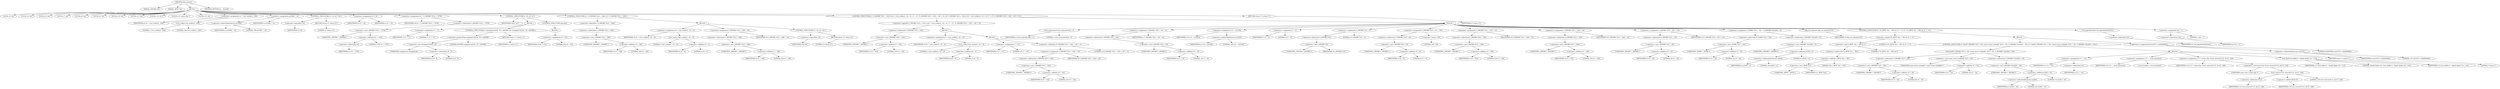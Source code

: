 digraph tftp_connect {  
"1000112" [label = "(METHOD,tftp_connect)" ]
"1000113" [label = "(PARAM,_DWORD *a1)" ]
"1000114" [label = "(PARAM,_BYTE *a2)" ]
"1000115" [label = "(BLOCK,,)" ]
"1000116" [label = "(LOCAL,v4: int)" ]
"1000117" [label = "(LOCAL,v5: int)" ]
"1000118" [label = "(LOCAL,v6: int)" ]
"1000119" [label = "(LOCAL,v7: int)" ]
"1000120" [label = "(LOCAL,v8: int)" ]
"1000121" [label = "(LOCAL,v9: int)" ]
"1000122" [label = "(LOCAL,v10: int)" ]
"1000123" [label = "(LOCAL,v11: int)" ]
"1000124" [label = "(LOCAL,v12: int *)" ]
"1000125" [label = "(LOCAL,v13: const char *)" ]
"1000126" [label = "(LOCAL,v15: int)" ]
"1000127" [label = "(<operator>.assignment,v4 = Curl_ccalloc(1, 336))" ]
"1000128" [label = "(IDENTIFIER,v4,v4 = Curl_ccalloc(1, 336))" ]
"1000129" [label = "(Curl_ccalloc,Curl_ccalloc(1, 336))" ]
"1000130" [label = "(LITERAL,1,Curl_ccalloc(1, 336))" ]
"1000131" [label = "(LITERAL,336,Curl_ccalloc(1, 336))" ]
"1000132" [label = "(<operator>.assignment,a1[188] = v4)" ]
"1000133" [label = "(<operator>.indirectIndexAccess,a1[188])" ]
"1000134" [label = "(IDENTIFIER,a1,a1[188] = v4)" ]
"1000135" [label = "(LITERAL,188,a1[188] = v4)" ]
"1000136" [label = "(IDENTIFIER,v4,a1[188] = v4)" ]
"1000137" [label = "(CONTROL_STRUCTURE,if ( !v4 ),if ( !v4 ))" ]
"1000138" [label = "(<operator>.logicalNot,!v4)" ]
"1000139" [label = "(IDENTIFIER,v4,!v4)" ]
"1000140" [label = "(RETURN,return 27;,return 27;)" ]
"1000141" [label = "(LITERAL,27,return 27;)" ]
"1000142" [label = "(<operator>.assignment,v5 = v4)" ]
"1000143" [label = "(IDENTIFIER,v5,v5 = v4)" ]
"1000144" [label = "(IDENTIFIER,v4,v5 = v4)" ]
"1000145" [label = "(<operator>.assignment,v6 = *(_DWORD *)(*a1 + 1576))" ]
"1000146" [label = "(IDENTIFIER,v6,v6 = *(_DWORD *)(*a1 + 1576))" ]
"1000147" [label = "(<operator>.indirection,*(_DWORD *)(*a1 + 1576))" ]
"1000148" [label = "(<operator>.cast,(_DWORD *)(*a1 + 1576))" ]
"1000149" [label = "(UNKNOWN,_DWORD *,_DWORD *)" ]
"1000150" [label = "(<operator>.addition,*a1 + 1576)" ]
"1000151" [label = "(<operator>.indirection,*a1)" ]
"1000152" [label = "(IDENTIFIER,a1,*a1 + 1576)" ]
"1000153" [label = "(LITERAL,1576,*a1 + 1576)" ]
"1000154" [label = "(CONTROL_STRUCTURE,if ( v6 ),if ( v6 ))" ]
"1000155" [label = "(IDENTIFIER,v6,if ( v6 ))" ]
"1000156" [label = "(BLOCK,,)" ]
"1000157" [label = "(<operator>.assignment,v7 = 71)" ]
"1000158" [label = "(IDENTIFIER,v7,v7 = 71)" ]
"1000159" [label = "(LITERAL,71,v7 = 71)" ]
"1000160" [label = "(CONTROL_STRUCTURE,if ( (unsigned int)(v6 - 8) > 0xFFB0 ),if ( (unsigned int)(v6 - 8) > 0xFFB0 ))" ]
"1000161" [label = "(<operator>.greaterThan,(unsigned int)(v6 - 8) > 0xFFB0)" ]
"1000162" [label = "(<operator>.cast,(unsigned int)(v6 - 8))" ]
"1000163" [label = "(UNKNOWN,unsigned int,unsigned int)" ]
"1000164" [label = "(<operator>.subtraction,v6 - 8)" ]
"1000165" [label = "(IDENTIFIER,v6,v6 - 8)" ]
"1000166" [label = "(LITERAL,8,v6 - 8)" ]
"1000167" [label = "(LITERAL,0xFFB0,(unsigned int)(v6 - 8) > 0xFFB0)" ]
"1000168" [label = "(RETURN,return v7;,return v7;)" ]
"1000169" [label = "(IDENTIFIER,v7,return v7;)" ]
"1000170" [label = "(CONTROL_STRUCTURE,else,else)" ]
"1000171" [label = "(BLOCK,,)" ]
"1000172" [label = "(<operator>.assignment,v6 = 512)" ]
"1000173" [label = "(IDENTIFIER,v6,v6 = 512)" ]
"1000174" [label = "(LITERAL,512,v6 = 512)" ]
"1000175" [label = "(CONTROL_STRUCTURE,if ( !*(_DWORD *)(v4 + 328) ),if ( !*(_DWORD *)(v4 + 328) ))" ]
"1000176" [label = "(<operator>.logicalNot,!*(_DWORD *)(v4 + 328))" ]
"1000177" [label = "(<operator>.indirection,*(_DWORD *)(v4 + 328))" ]
"1000178" [label = "(<operator>.cast,(_DWORD *)(v4 + 328))" ]
"1000179" [label = "(UNKNOWN,_DWORD *,_DWORD *)" ]
"1000180" [label = "(<operator>.addition,v4 + 328)" ]
"1000181" [label = "(IDENTIFIER,v4,v4 + 328)" ]
"1000182" [label = "(LITERAL,328,v4 + 328)" ]
"1000183" [label = "(BLOCK,,)" ]
"1000184" [label = "(<operator>.assignment,v8 = Curl_ccalloc(1, v6 + 4))" ]
"1000185" [label = "(IDENTIFIER,v8,v8 = Curl_ccalloc(1, v6 + 4))" ]
"1000186" [label = "(Curl_ccalloc,Curl_ccalloc(1, v6 + 4))" ]
"1000187" [label = "(LITERAL,1,Curl_ccalloc(1, v6 + 4))" ]
"1000188" [label = "(<operator>.addition,v6 + 4)" ]
"1000189" [label = "(IDENTIFIER,v6,v6 + 4)" ]
"1000190" [label = "(LITERAL,4,v6 + 4)" ]
"1000191" [label = "(<operator>.assignment,*(_DWORD *)(v5 + 328) = v8)" ]
"1000192" [label = "(<operator>.indirection,*(_DWORD *)(v5 + 328))" ]
"1000193" [label = "(<operator>.cast,(_DWORD *)(v5 + 328))" ]
"1000194" [label = "(UNKNOWN,_DWORD *,_DWORD *)" ]
"1000195" [label = "(<operator>.addition,v5 + 328)" ]
"1000196" [label = "(IDENTIFIER,v5,v5 + 328)" ]
"1000197" [label = "(LITERAL,328,v5 + 328)" ]
"1000198" [label = "(IDENTIFIER,v8,*(_DWORD *)(v5 + 328) = v8)" ]
"1000199" [label = "(CONTROL_STRUCTURE,if ( !v8 ),if ( !v8 ))" ]
"1000200" [label = "(<operator>.logicalNot,!v8)" ]
"1000201" [label = "(IDENTIFIER,v8,!v8)" ]
"1000202" [label = "(RETURN,return 27;,return 27;)" ]
"1000203" [label = "(LITERAL,27,return 27;)" ]
"1000204" [label = "(CONTROL_STRUCTURE,if ( *(_DWORD *)(v5 + 332) || (v9 = Curl_ccalloc(1, v6 + 4), v7 = 27, (*(_DWORD *)(v5 + 332) = v9) != 0) ),if ( *(_DWORD *)(v5 + 332) || (v9 = Curl_ccalloc(1, v6 + 4), v7 = 27, (*(_DWORD *)(v5 + 332) = v9) != 0) ))" ]
"1000205" [label = "(<operator>.logicalOr,*(_DWORD *)(v5 + 332) || (v9 = Curl_ccalloc(1, v6 + 4), v7 = 27, (*(_DWORD *)(v5 + 332) = v9) != 0))" ]
"1000206" [label = "(<operator>.indirection,*(_DWORD *)(v5 + 332))" ]
"1000207" [label = "(<operator>.cast,(_DWORD *)(v5 + 332))" ]
"1000208" [label = "(UNKNOWN,_DWORD *,_DWORD *)" ]
"1000209" [label = "(<operator>.addition,v5 + 332)" ]
"1000210" [label = "(IDENTIFIER,v5,v5 + 332)" ]
"1000211" [label = "(LITERAL,332,v5 + 332)" ]
"1000212" [label = "(BLOCK,,)" ]
"1000213" [label = "(<operator>.assignment,v9 = Curl_ccalloc(1, v6 + 4))" ]
"1000214" [label = "(IDENTIFIER,v9,v9 = Curl_ccalloc(1, v6 + 4))" ]
"1000215" [label = "(Curl_ccalloc,Curl_ccalloc(1, v6 + 4))" ]
"1000216" [label = "(LITERAL,1,Curl_ccalloc(1, v6 + 4))" ]
"1000217" [label = "(<operator>.addition,v6 + 4)" ]
"1000218" [label = "(IDENTIFIER,v6,v6 + 4)" ]
"1000219" [label = "(LITERAL,4,v6 + 4)" ]
"1000220" [label = "(BLOCK,,)" ]
"1000221" [label = "(<operator>.assignment,v7 = 27)" ]
"1000222" [label = "(IDENTIFIER,v7,v7 = 27)" ]
"1000223" [label = "(LITERAL,27,v7 = 27)" ]
"1000224" [label = "(<operator>.notEquals,(*(_DWORD *)(v5 + 332) = v9) != 0)" ]
"1000225" [label = "(<operator>.assignment,*(_DWORD *)(v5 + 332) = v9)" ]
"1000226" [label = "(<operator>.indirection,*(_DWORD *)(v5 + 332))" ]
"1000227" [label = "(<operator>.cast,(_DWORD *)(v5 + 332))" ]
"1000228" [label = "(UNKNOWN,_DWORD *,_DWORD *)" ]
"1000229" [label = "(<operator>.addition,v5 + 332)" ]
"1000230" [label = "(IDENTIFIER,v5,v5 + 332)" ]
"1000231" [label = "(LITERAL,332,v5 + 332)" ]
"1000232" [label = "(IDENTIFIER,v9,*(_DWORD *)(v5 + 332) = v9)" ]
"1000233" [label = "(LITERAL,0,(*(_DWORD *)(v5 + 332) = v9) != 0)" ]
"1000234" [label = "(BLOCK,,)" ]
"1000235" [label = "(Curl_conncontrol,Curl_conncontrol(a1, 1))" ]
"1000236" [label = "(IDENTIFIER,a1,Curl_conncontrol(a1, 1))" ]
"1000237" [label = "(LITERAL,1,Curl_conncontrol(a1, 1))" ]
"1000238" [label = "(<operator>.assignment,*(_DWORD *)(v5 + 16) = a1)" ]
"1000239" [label = "(<operator>.indirection,*(_DWORD *)(v5 + 16))" ]
"1000240" [label = "(<operator>.cast,(_DWORD *)(v5 + 16))" ]
"1000241" [label = "(UNKNOWN,_DWORD *,_DWORD *)" ]
"1000242" [label = "(<operator>.addition,v5 + 16)" ]
"1000243" [label = "(IDENTIFIER,v5,v5 + 16)" ]
"1000244" [label = "(LITERAL,16,v5 + 16)" ]
"1000245" [label = "(IDENTIFIER,a1,*(_DWORD *)(v5 + 16) = a1)" ]
"1000246" [label = "(<operator>.assignment,v10 = a1[105])" ]
"1000247" [label = "(IDENTIFIER,v10,v10 = a1[105])" ]
"1000248" [label = "(<operator>.indirectIndexAccess,a1[105])" ]
"1000249" [label = "(IDENTIFIER,a1,v10 = a1[105])" ]
"1000250" [label = "(LITERAL,105,v10 = a1[105])" ]
"1000251" [label = "(<operator>.assignment,v7 = 0)" ]
"1000252" [label = "(IDENTIFIER,v7,v7 = 0)" ]
"1000253" [label = "(LITERAL,0,v7 = 0)" ]
"1000254" [label = "(<operator>.assignment,*(_DWORD *)v5 = 0)" ]
"1000255" [label = "(<operator>.indirection,*(_DWORD *)v5)" ]
"1000256" [label = "(<operator>.cast,(_DWORD *)v5)" ]
"1000257" [label = "(UNKNOWN,_DWORD *,_DWORD *)" ]
"1000258" [label = "(IDENTIFIER,v5,(_DWORD *)v5)" ]
"1000259" [label = "(LITERAL,0,*(_DWORD *)v5 = 0)" ]
"1000260" [label = "(<operator>.assignment,*(_DWORD *)(v5 + 8) = -100)" ]
"1000261" [label = "(<operator>.indirection,*(_DWORD *)(v5 + 8))" ]
"1000262" [label = "(<operator>.cast,(_DWORD *)(v5 + 8))" ]
"1000263" [label = "(UNKNOWN,_DWORD *,_DWORD *)" ]
"1000264" [label = "(<operator>.addition,v5 + 8)" ]
"1000265" [label = "(IDENTIFIER,v5,v5 + 8)" ]
"1000266" [label = "(LITERAL,8,v5 + 8)" ]
"1000267" [label = "(<operator>.minus,-100)" ]
"1000268" [label = "(LITERAL,100,-100)" ]
"1000269" [label = "(<operator>.assignment,*(_DWORD *)(v5 + 320) = v6)" ]
"1000270" [label = "(<operator>.indirection,*(_DWORD *)(v5 + 320))" ]
"1000271" [label = "(<operator>.cast,(_DWORD *)(v5 + 320))" ]
"1000272" [label = "(UNKNOWN,_DWORD *,_DWORD *)" ]
"1000273" [label = "(<operator>.addition,v5 + 320)" ]
"1000274" [label = "(IDENTIFIER,v5,v5 + 320)" ]
"1000275" [label = "(LITERAL,320,v5 + 320)" ]
"1000276" [label = "(IDENTIFIER,v6,*(_DWORD *)(v5 + 320) = v6)" ]
"1000277" [label = "(<operator>.assignment,*(_DWORD *)(v5 + 324) = v6)" ]
"1000278" [label = "(<operator>.indirection,*(_DWORD *)(v5 + 324))" ]
"1000279" [label = "(<operator>.cast,(_DWORD *)(v5 + 324))" ]
"1000280" [label = "(UNKNOWN,_DWORD *,_DWORD *)" ]
"1000281" [label = "(<operator>.addition,v5 + 324)" ]
"1000282" [label = "(IDENTIFIER,v5,v5 + 324)" ]
"1000283" [label = "(LITERAL,324,v5 + 324)" ]
"1000284" [label = "(IDENTIFIER,v6,*(_DWORD *)(v5 + 324) = v6)" ]
"1000285" [label = "(<operator>.assignment,*(_DWORD *)(v5 + 20) = v10)" ]
"1000286" [label = "(<operator>.indirection,*(_DWORD *)(v5 + 20))" ]
"1000287" [label = "(<operator>.cast,(_DWORD *)(v5 + 20))" ]
"1000288" [label = "(UNKNOWN,_DWORD *,_DWORD *)" ]
"1000289" [label = "(<operator>.addition,v5 + 20)" ]
"1000290" [label = "(IDENTIFIER,v5,v5 + 20)" ]
"1000291" [label = "(LITERAL,20,v5 + 20)" ]
"1000292" [label = "(IDENTIFIER,v10,*(_DWORD *)(v5 + 20) = v10)" ]
"1000293" [label = "(<operator>.assignment,*(_WORD *)(v5 + 52) = *(_DWORD *)(a1[20] + 4))" ]
"1000294" [label = "(<operator>.indirection,*(_WORD *)(v5 + 52))" ]
"1000295" [label = "(<operator>.cast,(_WORD *)(v5 + 52))" ]
"1000296" [label = "(UNKNOWN,_WORD *,_WORD *)" ]
"1000297" [label = "(<operator>.addition,v5 + 52)" ]
"1000298" [label = "(IDENTIFIER,v5,v5 + 52)" ]
"1000299" [label = "(LITERAL,52,v5 + 52)" ]
"1000300" [label = "(<operator>.indirection,*(_DWORD *)(a1[20] + 4))" ]
"1000301" [label = "(<operator>.cast,(_DWORD *)(a1[20] + 4))" ]
"1000302" [label = "(UNKNOWN,_DWORD *,_DWORD *)" ]
"1000303" [label = "(<operator>.addition,a1[20] + 4)" ]
"1000304" [label = "(<operator>.indirectIndexAccess,a1[20])" ]
"1000305" [label = "(IDENTIFIER,a1,a1[20] + 4)" ]
"1000306" [label = "(LITERAL,20,a1[20] + 4)" ]
"1000307" [label = "(LITERAL,4,a1[20] + 4)" ]
"1000308" [label = "(tftp_set_timeouts,tftp_set_timeouts(v5))" ]
"1000309" [label = "(IDENTIFIER,v5,tftp_set_timeouts(v5))" ]
"1000310" [label = "(CONTROL_STRUCTURE,if ( (*((_BYTE *)a1 + 591) & 2) == 0 ),if ( (*((_BYTE *)a1 + 591) & 2) == 0 ))" ]
"1000311" [label = "(<operator>.equals,(*((_BYTE *)a1 + 591) & 2) == 0)" ]
"1000312" [label = "(<operator>.and,*((_BYTE *)a1 + 591) & 2)" ]
"1000313" [label = "(<operator>.indirection,*((_BYTE *)a1 + 591))" ]
"1000314" [label = "(<operator>.addition,(_BYTE *)a1 + 591)" ]
"1000315" [label = "(<operator>.cast,(_BYTE *)a1)" ]
"1000316" [label = "(UNKNOWN,_BYTE *,_BYTE *)" ]
"1000317" [label = "(IDENTIFIER,a1,(_BYTE *)a1)" ]
"1000318" [label = "(LITERAL,591,(_BYTE *)a1 + 591)" ]
"1000319" [label = "(LITERAL,2,*((_BYTE *)a1 + 591) & 2)" ]
"1000320" [label = "(LITERAL,0,(*((_BYTE *)a1 + 591) & 2) == 0)" ]
"1000321" [label = "(BLOCK,,)" ]
"1000322" [label = "(CONTROL_STRUCTURE,if ( bind(*(_DWORD *)(v5 + 20), (const struct sockaddr *)(v5 + 52), *(_DWORD *)(a1[20] + 16)) ),if ( bind(*(_DWORD *)(v5 + 20), (const struct sockaddr *)(v5 + 52), *(_DWORD *)(a1[20] + 16)) ))" ]
"1000323" [label = "(bind,bind(*(_DWORD *)(v5 + 20), (const struct sockaddr *)(v5 + 52), *(_DWORD *)(a1[20] + 16)))" ]
"1000324" [label = "(<operator>.indirection,*(_DWORD *)(v5 + 20))" ]
"1000325" [label = "(<operator>.cast,(_DWORD *)(v5 + 20))" ]
"1000326" [label = "(UNKNOWN,_DWORD *,_DWORD *)" ]
"1000327" [label = "(<operator>.addition,v5 + 20)" ]
"1000328" [label = "(IDENTIFIER,v5,v5 + 20)" ]
"1000329" [label = "(LITERAL,20,v5 + 20)" ]
"1000330" [label = "(<operator>.cast,(const struct sockaddr *)(v5 + 52))" ]
"1000331" [label = "(UNKNOWN,const struct sockaddr *,const struct sockaddr *)" ]
"1000332" [label = "(<operator>.addition,v5 + 52)" ]
"1000333" [label = "(IDENTIFIER,v5,v5 + 52)" ]
"1000334" [label = "(LITERAL,52,v5 + 52)" ]
"1000335" [label = "(<operator>.indirection,*(_DWORD *)(a1[20] + 16))" ]
"1000336" [label = "(<operator>.cast,(_DWORD *)(a1[20] + 16))" ]
"1000337" [label = "(UNKNOWN,_DWORD *,_DWORD *)" ]
"1000338" [label = "(<operator>.addition,a1[20] + 16)" ]
"1000339" [label = "(<operator>.indirectIndexAccess,a1[20])" ]
"1000340" [label = "(IDENTIFIER,a1,a1[20] + 16)" ]
"1000341" [label = "(LITERAL,20,a1[20] + 16)" ]
"1000342" [label = "(LITERAL,16,a1[20] + 16)" ]
"1000343" [label = "(BLOCK,,)" ]
"1000344" [label = "(<operator>.assignment,v11 = *a1)" ]
"1000345" [label = "(IDENTIFIER,v11,v11 = *a1)" ]
"1000346" [label = "(<operator>.indirection,*a1)" ]
"1000347" [label = "(IDENTIFIER,a1,v11 = *a1)" ]
"1000348" [label = "(<operator>.assignment,v12 = _errno_location())" ]
"1000349" [label = "(IDENTIFIER,v12,v12 = _errno_location())" ]
"1000350" [label = "(_errno_location,_errno_location())" ]
"1000351" [label = "(<operator>.assignment,v13 = (const char *)Curl_strerror(*v12, &v15, 128))" ]
"1000352" [label = "(IDENTIFIER,v13,v13 = (const char *)Curl_strerror(*v12, &v15, 128))" ]
"1000353" [label = "(<operator>.cast,(const char *)Curl_strerror(*v12, &v15, 128))" ]
"1000354" [label = "(UNKNOWN,const char *,const char *)" ]
"1000355" [label = "(Curl_strerror,Curl_strerror(*v12, &v15, 128))" ]
"1000356" [label = "(<operator>.indirection,*v12)" ]
"1000357" [label = "(IDENTIFIER,v12,Curl_strerror(*v12, &v15, 128))" ]
"1000358" [label = "(<operator>.addressOf,&v15)" ]
"1000359" [label = "(IDENTIFIER,v15,Curl_strerror(*v12, &v15, 128))" ]
"1000360" [label = "(LITERAL,128,Curl_strerror(*v12, &v15, 128))" ]
"1000361" [label = "(Curl_failf,Curl_failf(v11, \"bind() failed; %s\", v13))" ]
"1000362" [label = "(IDENTIFIER,v11,Curl_failf(v11, \"bind() failed; %s\", v13))" ]
"1000363" [label = "(LITERAL,\"bind() failed; %s\",Curl_failf(v11, \"bind() failed; %s\", v13))" ]
"1000364" [label = "(IDENTIFIER,v13,Curl_failf(v11, \"bind() failed; %s\", v13))" ]
"1000365" [label = "(RETURN,return 7;,return 7;)" ]
"1000366" [label = "(LITERAL,7,return 7;)" ]
"1000367" [label = "(<operators>.assignmentOr,a1[147] |= 0x2000000u)" ]
"1000368" [label = "(<operator>.indirectIndexAccess,a1[147])" ]
"1000369" [label = "(IDENTIFIER,a1,a1[147] |= 0x2000000u)" ]
"1000370" [label = "(LITERAL,147,a1[147] |= 0x2000000u)" ]
"1000371" [label = "(LITERAL,0x2000000u,a1[147] |= 0x2000000u)" ]
"1000372" [label = "(Curl_pgrsStartNow,Curl_pgrsStartNow(*a1))" ]
"1000373" [label = "(<operator>.indirection,*a1)" ]
"1000374" [label = "(IDENTIFIER,a1,Curl_pgrsStartNow(*a1))" ]
"1000375" [label = "(<operator>.assignment,*a2 = 1)" ]
"1000376" [label = "(<operator>.indirection,*a2)" ]
"1000377" [label = "(IDENTIFIER,a2,*a2 = 1)" ]
"1000378" [label = "(LITERAL,1,*a2 = 1)" ]
"1000379" [label = "(RETURN,return v7;,return v7;)" ]
"1000380" [label = "(IDENTIFIER,v7,return v7;)" ]
"1000381" [label = "(METHOD_RETURN,int __fastcall)" ]
  "1000112" -> "1000113" 
  "1000112" -> "1000114" 
  "1000112" -> "1000115" 
  "1000112" -> "1000381" 
  "1000115" -> "1000116" 
  "1000115" -> "1000117" 
  "1000115" -> "1000118" 
  "1000115" -> "1000119" 
  "1000115" -> "1000120" 
  "1000115" -> "1000121" 
  "1000115" -> "1000122" 
  "1000115" -> "1000123" 
  "1000115" -> "1000124" 
  "1000115" -> "1000125" 
  "1000115" -> "1000126" 
  "1000115" -> "1000127" 
  "1000115" -> "1000132" 
  "1000115" -> "1000137" 
  "1000115" -> "1000142" 
  "1000115" -> "1000145" 
  "1000115" -> "1000154" 
  "1000115" -> "1000175" 
  "1000115" -> "1000204" 
  "1000115" -> "1000379" 
  "1000127" -> "1000128" 
  "1000127" -> "1000129" 
  "1000129" -> "1000130" 
  "1000129" -> "1000131" 
  "1000132" -> "1000133" 
  "1000132" -> "1000136" 
  "1000133" -> "1000134" 
  "1000133" -> "1000135" 
  "1000137" -> "1000138" 
  "1000137" -> "1000140" 
  "1000138" -> "1000139" 
  "1000140" -> "1000141" 
  "1000142" -> "1000143" 
  "1000142" -> "1000144" 
  "1000145" -> "1000146" 
  "1000145" -> "1000147" 
  "1000147" -> "1000148" 
  "1000148" -> "1000149" 
  "1000148" -> "1000150" 
  "1000150" -> "1000151" 
  "1000150" -> "1000153" 
  "1000151" -> "1000152" 
  "1000154" -> "1000155" 
  "1000154" -> "1000156" 
  "1000154" -> "1000170" 
  "1000156" -> "1000157" 
  "1000156" -> "1000160" 
  "1000157" -> "1000158" 
  "1000157" -> "1000159" 
  "1000160" -> "1000161" 
  "1000160" -> "1000168" 
  "1000161" -> "1000162" 
  "1000161" -> "1000167" 
  "1000162" -> "1000163" 
  "1000162" -> "1000164" 
  "1000164" -> "1000165" 
  "1000164" -> "1000166" 
  "1000168" -> "1000169" 
  "1000170" -> "1000171" 
  "1000171" -> "1000172" 
  "1000172" -> "1000173" 
  "1000172" -> "1000174" 
  "1000175" -> "1000176" 
  "1000175" -> "1000183" 
  "1000176" -> "1000177" 
  "1000177" -> "1000178" 
  "1000178" -> "1000179" 
  "1000178" -> "1000180" 
  "1000180" -> "1000181" 
  "1000180" -> "1000182" 
  "1000183" -> "1000184" 
  "1000183" -> "1000191" 
  "1000183" -> "1000199" 
  "1000184" -> "1000185" 
  "1000184" -> "1000186" 
  "1000186" -> "1000187" 
  "1000186" -> "1000188" 
  "1000188" -> "1000189" 
  "1000188" -> "1000190" 
  "1000191" -> "1000192" 
  "1000191" -> "1000198" 
  "1000192" -> "1000193" 
  "1000193" -> "1000194" 
  "1000193" -> "1000195" 
  "1000195" -> "1000196" 
  "1000195" -> "1000197" 
  "1000199" -> "1000200" 
  "1000199" -> "1000202" 
  "1000200" -> "1000201" 
  "1000202" -> "1000203" 
  "1000204" -> "1000205" 
  "1000204" -> "1000234" 
  "1000205" -> "1000206" 
  "1000205" -> "1000212" 
  "1000206" -> "1000207" 
  "1000207" -> "1000208" 
  "1000207" -> "1000209" 
  "1000209" -> "1000210" 
  "1000209" -> "1000211" 
  "1000212" -> "1000213" 
  "1000212" -> "1000220" 
  "1000213" -> "1000214" 
  "1000213" -> "1000215" 
  "1000215" -> "1000216" 
  "1000215" -> "1000217" 
  "1000217" -> "1000218" 
  "1000217" -> "1000219" 
  "1000220" -> "1000221" 
  "1000220" -> "1000224" 
  "1000221" -> "1000222" 
  "1000221" -> "1000223" 
  "1000224" -> "1000225" 
  "1000224" -> "1000233" 
  "1000225" -> "1000226" 
  "1000225" -> "1000232" 
  "1000226" -> "1000227" 
  "1000227" -> "1000228" 
  "1000227" -> "1000229" 
  "1000229" -> "1000230" 
  "1000229" -> "1000231" 
  "1000234" -> "1000235" 
  "1000234" -> "1000238" 
  "1000234" -> "1000246" 
  "1000234" -> "1000251" 
  "1000234" -> "1000254" 
  "1000234" -> "1000260" 
  "1000234" -> "1000269" 
  "1000234" -> "1000277" 
  "1000234" -> "1000285" 
  "1000234" -> "1000293" 
  "1000234" -> "1000308" 
  "1000234" -> "1000310" 
  "1000234" -> "1000372" 
  "1000234" -> "1000375" 
  "1000235" -> "1000236" 
  "1000235" -> "1000237" 
  "1000238" -> "1000239" 
  "1000238" -> "1000245" 
  "1000239" -> "1000240" 
  "1000240" -> "1000241" 
  "1000240" -> "1000242" 
  "1000242" -> "1000243" 
  "1000242" -> "1000244" 
  "1000246" -> "1000247" 
  "1000246" -> "1000248" 
  "1000248" -> "1000249" 
  "1000248" -> "1000250" 
  "1000251" -> "1000252" 
  "1000251" -> "1000253" 
  "1000254" -> "1000255" 
  "1000254" -> "1000259" 
  "1000255" -> "1000256" 
  "1000256" -> "1000257" 
  "1000256" -> "1000258" 
  "1000260" -> "1000261" 
  "1000260" -> "1000267" 
  "1000261" -> "1000262" 
  "1000262" -> "1000263" 
  "1000262" -> "1000264" 
  "1000264" -> "1000265" 
  "1000264" -> "1000266" 
  "1000267" -> "1000268" 
  "1000269" -> "1000270" 
  "1000269" -> "1000276" 
  "1000270" -> "1000271" 
  "1000271" -> "1000272" 
  "1000271" -> "1000273" 
  "1000273" -> "1000274" 
  "1000273" -> "1000275" 
  "1000277" -> "1000278" 
  "1000277" -> "1000284" 
  "1000278" -> "1000279" 
  "1000279" -> "1000280" 
  "1000279" -> "1000281" 
  "1000281" -> "1000282" 
  "1000281" -> "1000283" 
  "1000285" -> "1000286" 
  "1000285" -> "1000292" 
  "1000286" -> "1000287" 
  "1000287" -> "1000288" 
  "1000287" -> "1000289" 
  "1000289" -> "1000290" 
  "1000289" -> "1000291" 
  "1000293" -> "1000294" 
  "1000293" -> "1000300" 
  "1000294" -> "1000295" 
  "1000295" -> "1000296" 
  "1000295" -> "1000297" 
  "1000297" -> "1000298" 
  "1000297" -> "1000299" 
  "1000300" -> "1000301" 
  "1000301" -> "1000302" 
  "1000301" -> "1000303" 
  "1000303" -> "1000304" 
  "1000303" -> "1000307" 
  "1000304" -> "1000305" 
  "1000304" -> "1000306" 
  "1000308" -> "1000309" 
  "1000310" -> "1000311" 
  "1000310" -> "1000321" 
  "1000311" -> "1000312" 
  "1000311" -> "1000320" 
  "1000312" -> "1000313" 
  "1000312" -> "1000319" 
  "1000313" -> "1000314" 
  "1000314" -> "1000315" 
  "1000314" -> "1000318" 
  "1000315" -> "1000316" 
  "1000315" -> "1000317" 
  "1000321" -> "1000322" 
  "1000321" -> "1000367" 
  "1000322" -> "1000323" 
  "1000322" -> "1000343" 
  "1000323" -> "1000324" 
  "1000323" -> "1000330" 
  "1000323" -> "1000335" 
  "1000324" -> "1000325" 
  "1000325" -> "1000326" 
  "1000325" -> "1000327" 
  "1000327" -> "1000328" 
  "1000327" -> "1000329" 
  "1000330" -> "1000331" 
  "1000330" -> "1000332" 
  "1000332" -> "1000333" 
  "1000332" -> "1000334" 
  "1000335" -> "1000336" 
  "1000336" -> "1000337" 
  "1000336" -> "1000338" 
  "1000338" -> "1000339" 
  "1000338" -> "1000342" 
  "1000339" -> "1000340" 
  "1000339" -> "1000341" 
  "1000343" -> "1000344" 
  "1000343" -> "1000348" 
  "1000343" -> "1000351" 
  "1000343" -> "1000361" 
  "1000343" -> "1000365" 
  "1000344" -> "1000345" 
  "1000344" -> "1000346" 
  "1000346" -> "1000347" 
  "1000348" -> "1000349" 
  "1000348" -> "1000350" 
  "1000351" -> "1000352" 
  "1000351" -> "1000353" 
  "1000353" -> "1000354" 
  "1000353" -> "1000355" 
  "1000355" -> "1000356" 
  "1000355" -> "1000358" 
  "1000355" -> "1000360" 
  "1000356" -> "1000357" 
  "1000358" -> "1000359" 
  "1000361" -> "1000362" 
  "1000361" -> "1000363" 
  "1000361" -> "1000364" 
  "1000365" -> "1000366" 
  "1000367" -> "1000368" 
  "1000367" -> "1000371" 
  "1000368" -> "1000369" 
  "1000368" -> "1000370" 
  "1000372" -> "1000373" 
  "1000373" -> "1000374" 
  "1000375" -> "1000376" 
  "1000375" -> "1000378" 
  "1000376" -> "1000377" 
  "1000379" -> "1000380" 
}
